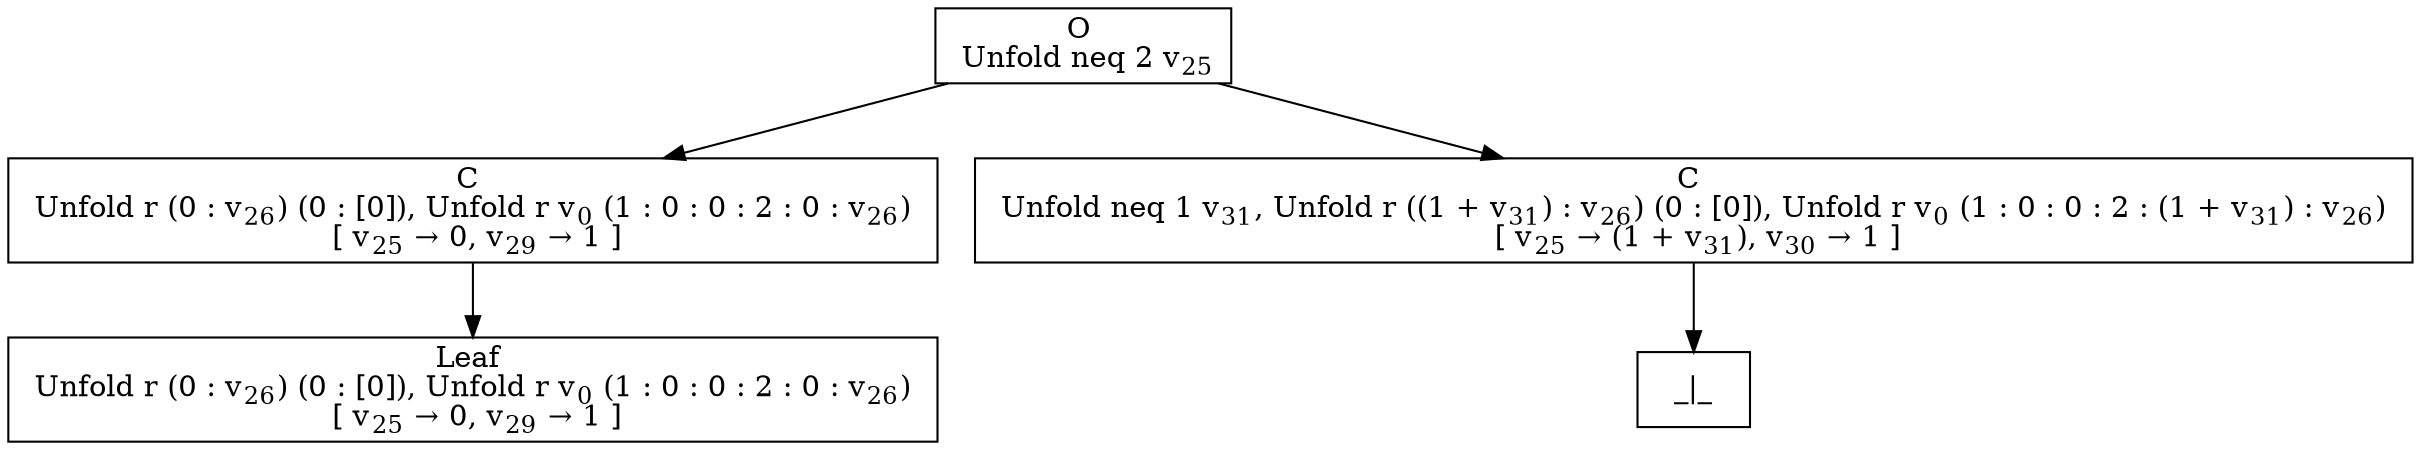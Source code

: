 digraph {
    graph [rankdir=TB
          ,bgcolor=transparent];
    node [shape=box
         ,fillcolor=white
         ,style=filled];
    0 [label=<O <BR/> Unfold neq 2 v<SUB>25</SUB>>];
    1 [label=<C <BR/> Unfold r (0 : v<SUB>26</SUB>) (0 : [0]), Unfold r v<SUB>0</SUB> (1 : 0 : 0 : 2 : 0 : v<SUB>26</SUB>) <BR/>  [ v<SUB>25</SUB> &rarr; 0, v<SUB>29</SUB> &rarr; 1 ] >];
    2 [label=<C <BR/> Unfold neq 1 v<SUB>31</SUB>, Unfold r ((1 + v<SUB>31</SUB>) : v<SUB>26</SUB>) (0 : [0]), Unfold r v<SUB>0</SUB> (1 : 0 : 0 : 2 : (1 + v<SUB>31</SUB>) : v<SUB>26</SUB>) <BR/>  [ v<SUB>25</SUB> &rarr; (1 + v<SUB>31</SUB>), v<SUB>30</SUB> &rarr; 1 ] >];
    3 [label=<Leaf <BR/> Unfold r (0 : v<SUB>26</SUB>) (0 : [0]), Unfold r v<SUB>0</SUB> (1 : 0 : 0 : 2 : 0 : v<SUB>26</SUB>) <BR/>  [ v<SUB>25</SUB> &rarr; 0, v<SUB>29</SUB> &rarr; 1 ] >];
    4 [label=<_|_>];
    0 -> 1 [label=""];
    0 -> 2 [label=""];
    1 -> 3 [label=""];
    2 -> 4 [label=""];
}